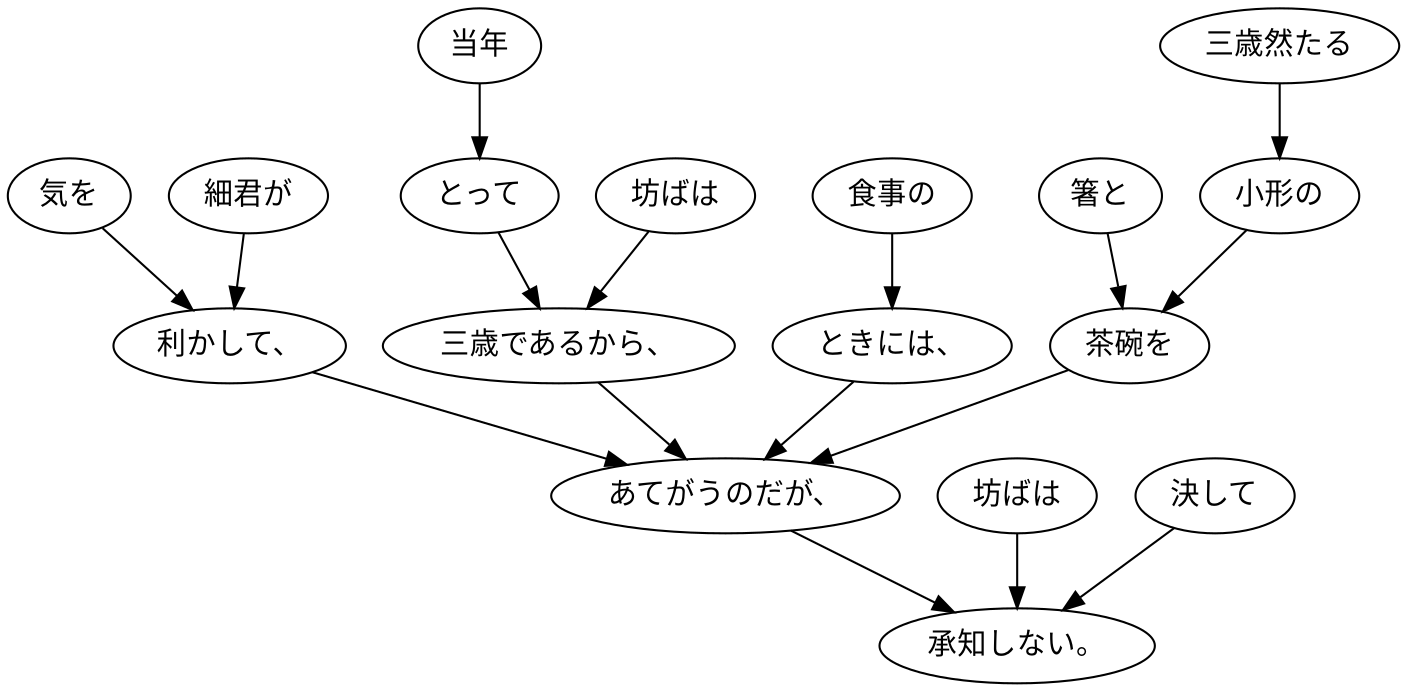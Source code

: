 digraph graph6614 {
	node0 [label="坊ばは"];
	node1 [label="当年"];
	node2 [label="とって"];
	node3 [label="三歳であるから、"];
	node4 [label="細君が"];
	node5 [label="気を"];
	node6 [label="利かして、"];
	node7 [label="食事の"];
	node8 [label="ときには、"];
	node9 [label="三歳然たる"];
	node10 [label="小形の"];
	node11 [label="箸と"];
	node12 [label="茶碗を"];
	node13 [label="あてがうのだが、"];
	node14 [label="坊ばは"];
	node15 [label="決して"];
	node16 [label="承知しない。"];
	node0 -> node3;
	node1 -> node2;
	node2 -> node3;
	node3 -> node13;
	node4 -> node6;
	node5 -> node6;
	node6 -> node13;
	node7 -> node8;
	node8 -> node13;
	node9 -> node10;
	node10 -> node12;
	node11 -> node12;
	node12 -> node13;
	node13 -> node16;
	node14 -> node16;
	node15 -> node16;
}
